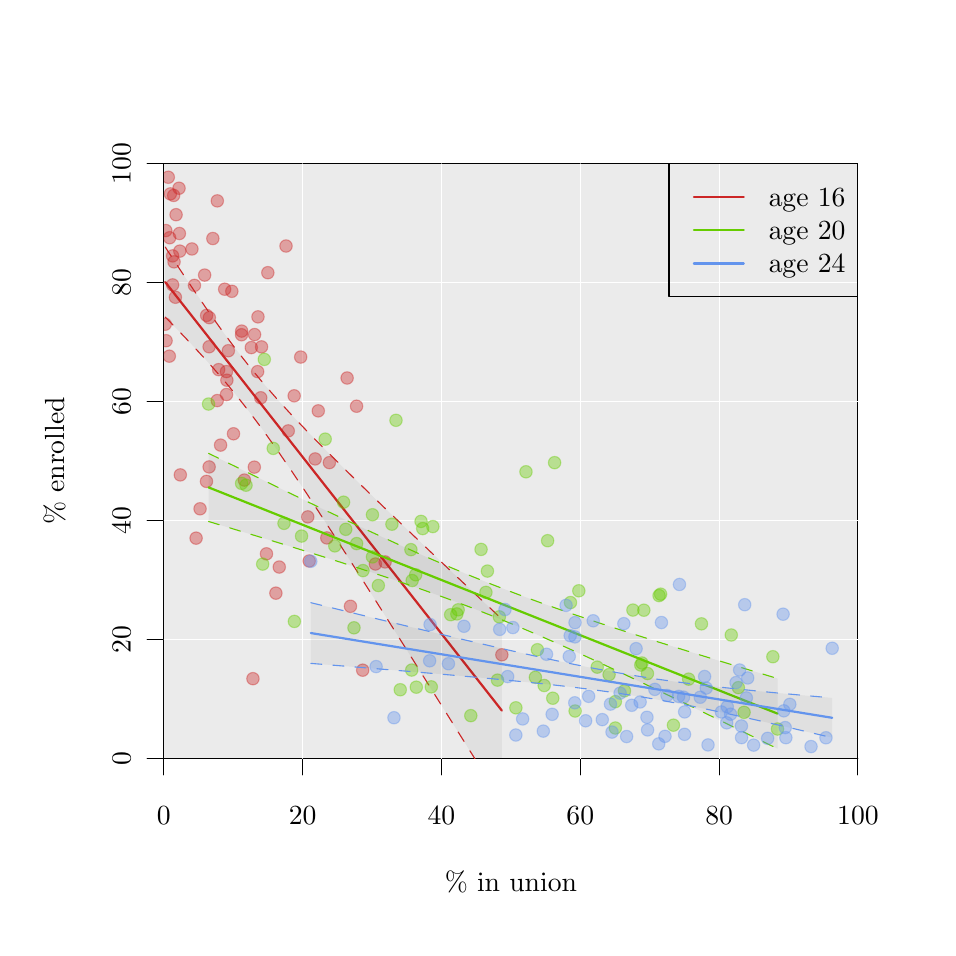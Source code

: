 % Created by tikzDevice version 0.6.1 on 2011-11-07 09:55:55
% !TEX encoding = UTF-8 Unicode
\begin{tikzpicture}[x=1pt,y=1pt]
\definecolor[named]{drawColor}{rgb}{0.00,0.00,0.00}
\definecolor[named]{fillColor}{rgb}{1.00,1.00,1.00}
\fill[color=fillColor,] (0,0) rectangle (325.21,325.21);
\begin{scope}
\path[clip] (  0.00,  0.00) rectangle (325.21,325.21);
\definecolor[named]{drawColor}{rgb}{0.06,0.00,0.33}
\definecolor[named]{drawColor}{rgb}{0.00,0.00,0.00}

\draw[color=drawColor,line cap=round,line join=round,fill opacity=0.00,] ( 49.20, 61.20) -- (300.01, 61.20);

\draw[color=drawColor,line cap=round,line join=round,fill opacity=0.00,] ( 49.20, 61.20) -- ( 49.20, 55.20);

\draw[color=drawColor,line cap=round,line join=round,fill opacity=0.00,] ( 99.36, 61.20) -- ( 99.36, 55.20);

\draw[color=drawColor,line cap=round,line join=round,fill opacity=0.00,] (149.53, 61.20) -- (149.53, 55.20);

\draw[color=drawColor,line cap=round,line join=round,fill opacity=0.00,] (199.69, 61.20) -- (199.69, 55.20);

\draw[color=drawColor,line cap=round,line join=round,fill opacity=0.00,] (249.85, 61.20) -- (249.85, 55.20);

\draw[color=drawColor,line cap=round,line join=round,fill opacity=0.00,] (300.01, 61.20) -- (300.01, 55.20);

\node[color=drawColor,anchor=base,inner sep=0pt, outer sep=0pt, scale=  1.00] at ( 49.20, 37.20) {0%
};

\node[color=drawColor,anchor=base,inner sep=0pt, outer sep=0pt, scale=  1.00] at ( 99.36, 37.20) {20%
};

\node[color=drawColor,anchor=base,inner sep=0pt, outer sep=0pt, scale=  1.00] at (149.53, 37.20) {40%
};

\node[color=drawColor,anchor=base,inner sep=0pt, outer sep=0pt, scale=  1.00] at (199.69, 37.20) {60%
};

\node[color=drawColor,anchor=base,inner sep=0pt, outer sep=0pt, scale=  1.00] at (249.85, 37.20) {80%
};

\node[color=drawColor,anchor=base,inner sep=0pt, outer sep=0pt, scale=  1.00] at (300.01, 37.20) {100%
};

\draw[color=drawColor,line cap=round,line join=round,fill opacity=0.00,] ( 49.20, 61.20) -- ( 49.20,276.01);

\draw[color=drawColor,line cap=round,line join=round,fill opacity=0.00,] ( 49.20, 61.20) -- ( 43.20, 61.20);

\draw[color=drawColor,line cap=round,line join=round,fill opacity=0.00,] ( 49.20,104.16) -- ( 43.20,104.16);

\draw[color=drawColor,line cap=round,line join=round,fill opacity=0.00,] ( 49.20,147.13) -- ( 43.20,147.13);

\draw[color=drawColor,line cap=round,line join=round,fill opacity=0.00,] ( 49.20,190.09) -- ( 43.20,190.09);

\draw[color=drawColor,line cap=round,line join=round,fill opacity=0.00,] ( 49.20,233.05) -- ( 43.20,233.05);

\draw[color=drawColor,line cap=round,line join=round,fill opacity=0.00,] ( 49.20,276.01) -- ( 43.20,276.01);

\node[rotate= 90.00,color=drawColor,anchor=base,inner sep=0pt, outer sep=0pt, scale=  1.00] at ( 37.20, 61.20) {0%
};

\node[rotate= 90.00,color=drawColor,anchor=base,inner sep=0pt, outer sep=0pt, scale=  1.00] at ( 37.20,104.16) {20%
};

\node[rotate= 90.00,color=drawColor,anchor=base,inner sep=0pt, outer sep=0pt, scale=  1.00] at ( 37.20,147.13) {40%
};

\node[rotate= 90.00,color=drawColor,anchor=base,inner sep=0pt, outer sep=0pt, scale=  1.00] at ( 37.20,190.09) {60%
};

\node[rotate= 90.00,color=drawColor,anchor=base,inner sep=0pt, outer sep=0pt, scale=  1.00] at ( 37.20,233.05) {80%
};

\node[rotate= 90.00,color=drawColor,anchor=base,inner sep=0pt, outer sep=0pt, scale=  1.00] at ( 37.20,276.01) {100%
};

\draw[color=drawColor,line cap=round,line join=round,fill opacity=0.00,] ( 49.20, 61.20) --
	(300.01, 61.20) --
	(300.01,276.01) --
	( 49.20,276.01) --
	( 49.20, 61.20);
\end{scope}
\begin{scope}
\path[clip] (  0.00,  0.00) rectangle (325.21,325.21);
\definecolor[named]{drawColor}{rgb}{0.06,0.00,0.33}
\definecolor[named]{drawColor}{rgb}{0.00,0.00,0.00}

\node[color=drawColor,anchor=base,inner sep=0pt, outer sep=0pt, scale=  1.00] at (174.61, 13.20) {\% in union%
};

\node[rotate= 90.00,color=drawColor,anchor=base,inner sep=0pt, outer sep=0pt, scale=  1.00] at ( 13.20,168.61) {\% enrolled%
};
\end{scope}
\begin{scope}
\path[clip] ( 49.20, 61.20) rectangle (300.01,276.01);
\definecolor[named]{drawColor}{rgb}{0.06,0.00,0.33}
\definecolor[named]{drawColor}{rgb}{0.00,0.00,0.00}
\definecolor[named]{fillColor}{rgb}{0.92,0.92,0.92}

\draw[color=drawColor,line cap=round,line join=round,fill=fillColor,] ( 49.20, 61.20) rectangle (300.01,276.01);
\definecolor[named]{drawColor}{rgb}{1.00,1.00,1.00}

\draw[color=drawColor,line cap=round,line join=round,fill opacity=0.00,] ( 99.36, 61.20) -- ( 99.36,276.01);

\draw[color=drawColor,line cap=round,line join=round,fill opacity=0.00,] (149.53, 61.20) -- (149.53,276.01);

\draw[color=drawColor,line cap=round,line join=round,fill opacity=0.00,] (199.69, 61.20) -- (199.69,276.01);

\draw[color=drawColor,line cap=round,line join=round,fill opacity=0.00,] (249.85, 61.20) -- (249.85,276.01);

\draw[color=drawColor,line cap=round,line join=round,fill opacity=0.00,] ( 49.20,104.16) -- (300.01,104.16);

\draw[color=drawColor,line cap=round,line join=round,fill opacity=0.00,] ( 49.20,147.13) -- (300.01,147.13);

\draw[color=drawColor,line cap=round,line join=round,fill opacity=0.00,] ( 49.20,190.09) -- (300.01,190.09);

\draw[color=drawColor,line cap=round,line join=round,fill opacity=0.00,] ( 49.20,233.05) -- (300.01,233.05);
\definecolor[named]{fillColor}{rgb}{0.19,0.19,0.19}

\draw[fill=fillColor,fill opacity=0.06,draw opacity=0.00,] ( 49.70,220.64) --
	( 54.77,215.46) --
	( 59.84,210.14) --
	( 64.90,204.63) --
	( 69.97,198.88) --
	( 75.04,192.81) --
	( 80.11,186.38) --
	( 85.18,179.59) --
	( 90.24,172.48) --
	( 95.31,165.11) --
	(100.38,157.55) --
	(105.45,149.84) --
	(110.52,142.03) --
	(115.59,134.14) --
	(120.65,126.20) --
	(125.72,118.21) --
	(130.79,110.19) --
	(135.86,102.14) --
	(140.93, 94.08) --
	(145.99, 85.99) --
	(151.06, 77.90) --
	(156.13, 69.79) --
	(161.20, 61.67) --
	(166.27, 53.55) --
	(171.34, 45.42) --
	(171.34,111.48) --
	(166.27,116.26) --
	(161.20,121.03) --
	(156.13,125.82) --
	(151.06,130.62) --
	(145.99,135.42) --
	(140.93,140.24) --
	(135.86,145.08) --
	(130.79,149.94) --
	(125.72,154.82) --
	(120.65,159.73) --
	(115.59,164.69) --
	(110.52,169.71) --
	(105.45,174.80) --
	(100.38,180.00) --
	( 95.31,185.33) --
	( 90.24,190.87) --
	( 85.18,196.66) --
	( 80.11,202.78) --
	( 75.04,209.26) --
	( 69.97,216.09) --
	( 64.90,223.24) --
	( 59.84,230.63) --
	( 54.77,238.22) --
	( 49.70,245.94) --
	cycle;
\definecolor[named]{drawColor}{rgb}{0.80,0.15,0.15}

\draw[color=drawColor,dash pattern=on 4pt off 4pt ,line cap=round,line join=round,fill opacity=0.00,] ( 49.70,220.64) --
	( 54.77,215.46) --
	( 59.84,210.14) --
	( 64.90,204.63) --
	( 69.97,198.88) --
	( 75.04,192.81) --
	( 80.11,186.38) --
	( 85.18,179.59) --
	( 90.24,172.48) --
	( 95.31,165.11) --
	(100.38,157.55) --
	(105.45,149.84) --
	(110.52,142.03) --
	(115.59,134.14) --
	(120.65,126.20) --
	(125.72,118.21) --
	(130.79,110.19) --
	(135.86,102.14) --
	(140.93, 94.08) --
	(145.99, 85.99) --
	(151.06, 77.90) --
	(156.13, 69.79) --
	(161.20, 61.67) --
	(166.27, 53.55) --
	(171.34, 45.42);

\draw[color=drawColor,dash pattern=on 4pt off 4pt ,line cap=round,line join=round,fill opacity=0.00,] ( 49.70,245.94) --
	( 54.77,238.22) --
	( 59.84,230.63) --
	( 64.90,223.24) --
	( 69.97,216.09) --
	( 75.04,209.26) --
	( 80.11,202.78) --
	( 85.18,196.66) --
	( 90.24,190.87) --
	( 95.31,185.33) --
	(100.38,180.00) --
	(105.45,174.80) --
	(110.52,169.71) --
	(115.59,164.69) --
	(120.65,159.73) --
	(125.72,154.82) --
	(130.79,149.94) --
	(135.86,145.08) --
	(140.93,140.24) --
	(145.99,135.42) --
	(151.06,130.62) --
	(156.13,125.82) --
	(161.20,121.03) --
	(166.27,116.26) --
	(171.34,111.48);

\draw[color=drawColor,line width= 0.8pt,line cap=round,line join=round,fill opacity=0.00,] ( 49.70,233.29) -- (171.34, 78.45);
\definecolor[named]{drawColor}{rgb}{0.80,0.15,0.15}
\definecolor[named]{fillColor}{rgb}{0.80,0.15,0.15}

\draw[color=drawColor,line cap=round,line join=round,fill=fillColor,fill opacity=0.38,draw opacity=0.38,] ( 63.94,235.81) circle (  2.25);

\draw[color=drawColor,line cap=round,line join=round,fill=fillColor,fill opacity=0.38,draw opacity=0.38,] ( 53.38,227.80) circle (  2.25);

\draw[color=drawColor,line cap=round,line join=round,fill=fillColor,fill opacity=0.38,draw opacity=0.38,] ( 50.01,212.09) circle (  2.25);

\draw[color=drawColor,line cap=round,line join=round,fill=fillColor,fill opacity=0.38,draw opacity=0.38,] ( 51.56,265.15) circle (  2.25);

\draw[color=drawColor,line cap=round,line join=round,fill=fillColor,fill opacity=0.38,draw opacity=0.38,] ( 68.49,190.46) circle (  2.25);

\draw[color=drawColor,line cap=round,line join=round,fill=fillColor,fill opacity=0.38,draw opacity=0.38,] ( 65.56,209.91) circle (  2.25);

\draw[color=drawColor,line cap=round,line join=round,fill=fillColor,fill opacity=0.38,draw opacity=0.38,] ( 73.77,229.95) circle (  2.25);

\draw[color=drawColor,line cap=round,line join=round,fill=fillColor,fill opacity=0.38,draw opacity=0.38,] ( 81.40, 89.97) circle (  2.25);

\draw[color=drawColor,line cap=round,line join=round,fill=fillColor,fill opacity=0.38,draw opacity=0.38,] ( 60.86,140.75) circle (  2.25);

\draw[color=drawColor,line cap=round,line join=round,fill=fillColor,fill opacity=0.38,draw opacity=0.38,] ( 98.65,206.19) circle (  2.25);

\draw[color=drawColor,line cap=round,line join=round,fill=fillColor,fill opacity=0.38,draw opacity=0.38,] (129.16,132.15) circle (  2.25);

\draw[color=drawColor,line cap=round,line join=round,fill=fillColor,fill opacity=0.38,draw opacity=0.38,] ( 77.32,215.57) circle (  2.25);

\draw[color=drawColor,line cap=round,line join=round,fill=fillColor,fill opacity=0.38,draw opacity=0.38,] ( 83.22,220.71) circle (  2.25);

\draw[color=drawColor,line cap=round,line join=round,fill=fillColor,fill opacity=0.38,draw opacity=0.38,] ( 71.83,200.94) circle (  2.25);

\draw[color=drawColor,line cap=round,line join=round,fill=fillColor,fill opacity=0.38,draw opacity=0.38,] ( 89.69,120.87) circle (  2.25);

\draw[color=drawColor,line cap=round,line join=round,fill=fillColor,fill opacity=0.38,draw opacity=0.38,] ( 93.35,246.31) circle (  2.25);

\draw[color=drawColor,line cap=round,line join=round,fill=fillColor,fill opacity=0.38,draw opacity=0.38,] ( 84.22,191.47) circle (  2.25);

\draw[color=drawColor,line cap=round,line join=round,fill=fillColor,fill opacity=0.38,draw opacity=0.38,] (108.09,140.83) circle (  2.25);

\draw[color=drawColor,line cap=round,line join=round,fill=fillColor,fill opacity=0.38,draw opacity=0.38,] ( 50.81,271.16) circle (  2.25);

\draw[color=drawColor,line cap=round,line join=round,fill=fillColor,fill opacity=0.38,draw opacity=0.38,] ( 86.78,236.67) circle (  2.25);

\draw[color=drawColor,line cap=round,line join=round,fill=fillColor,fill opacity=0.38,draw opacity=0.38,] ( 81.90,166.41) circle (  2.25);

\draw[color=drawColor,line cap=round,line join=round,fill=fillColor,fill opacity=0.38,draw opacity=0.38,] (101.21,148.43) circle (  2.25);

\draw[color=drawColor,line cap=round,line join=round,fill=fillColor,fill opacity=0.38,draw opacity=0.38,] (125.66,131.40) circle (  2.25);

\draw[color=drawColor,line cap=round,line join=round,fill=fillColor,fill opacity=0.38,draw opacity=0.38,] ( 49.70,218.05) circle (  2.25);

\draw[color=drawColor,line cap=round,line join=round,fill=fillColor,fill opacity=0.38,draw opacity=0.38,] ( 69.70,174.37) circle (  2.25);

\draw[color=drawColor,line cap=round,line join=round,fill=fillColor,fill opacity=0.38,draw opacity=0.38,] ( 90.91,130.31) circle (  2.25);

\draw[color=drawColor,line cap=round,line join=round,fill=fillColor,fill opacity=0.38,draw opacity=0.38,] ( 53.63,257.63) circle (  2.25);

\draw[color=drawColor,line cap=round,line join=round,fill=fillColor,fill opacity=0.38,draw opacity=0.38,] ( 65.57,166.48) circle (  2.25);

\draw[color=drawColor,line cap=round,line join=round,fill=fillColor,fill opacity=0.38,draw opacity=0.38,] ( 80.80,209.61) circle (  2.25);

\draw[color=drawColor,line cap=round,line join=round,fill=fillColor,fill opacity=0.38,draw opacity=0.38,] ( 66.91,249.02) circle (  2.25);

\draw[color=drawColor,line cap=round,line join=round,fill=fillColor,fill opacity=0.38,draw opacity=0.38,] ( 59.35,245.24) circle (  2.25);

\draw[color=drawColor,line cap=round,line join=round,fill=fillColor,fill opacity=0.38,draw opacity=0.38,] ( 52.75,264.59) circle (  2.25);

\draw[color=drawColor,line cap=round,line join=round,fill=fillColor,fill opacity=0.38,draw opacity=0.38,] ( 71.98,197.82) circle (  2.25);

\draw[color=drawColor,line cap=round,line join=round,fill=fillColor,fill opacity=0.38,draw opacity=0.38,] ( 52.37,242.74) circle (  2.25);

\draw[color=drawColor,line cap=round,line join=round,fill=fillColor,fill opacity=0.38,draw opacity=0.38,] ( 69.02,201.64) circle (  2.25);

\draw[color=drawColor,line cap=round,line join=round,fill=fillColor,fill opacity=0.38,draw opacity=0.38,] (101.72,132.50) circle (  2.25);

\draw[color=drawColor,line cap=round,line join=round,fill=fillColor,fill opacity=0.38,draw opacity=0.38,] ( 96.30,192.18) circle (  2.25);

\draw[color=drawColor,line cap=round,line join=round,fill=fillColor,fill opacity=0.38,draw opacity=0.38,] ( 54.98,244.47) circle (  2.25);

\draw[color=drawColor,line cap=round,line join=round,fill=fillColor,fill opacity=0.38,draw opacity=0.38,] (121.06, 93.04) circle (  2.25);

\draw[color=drawColor,line cap=round,line join=round,fill=fillColor,fill opacity=0.38,draw opacity=0.38,] ( 74.37,178.46) circle (  2.25);

\draw[color=drawColor,line cap=round,line join=round,fill=fillColor,fill opacity=0.38,draw opacity=0.38,] ( 51.18,206.51) circle (  2.25);

\draw[color=drawColor,line cap=round,line join=round,fill=fillColor,fill opacity=0.38,draw opacity=0.38,] ( 64.61,161.26) circle (  2.25);

\draw[color=drawColor,line cap=round,line join=round,fill=fillColor,fill opacity=0.38,draw opacity=0.38,] (118.84,188.42) circle (  2.25);

\draw[color=drawColor,line cap=round,line join=round,fill=fillColor,fill opacity=0.38,draw opacity=0.38,] ( 52.38,232.26) circle (  2.25);

\draw[color=drawColor,line cap=round,line join=round,fill=fillColor,fill opacity=0.38,draw opacity=0.38,] (105.01,186.74) circle (  2.25);

\draw[color=drawColor,line cap=round,line join=round,fill=fillColor,fill opacity=0.38,draw opacity=0.38,] ( 94.16,179.50) circle (  2.25);

\draw[color=drawColor,line cap=round,line join=round,fill=fillColor,fill opacity=0.38,draw opacity=0.38,] (171.34, 98.60) circle (  2.25);

\draw[color=drawColor,line cap=round,line join=round,fill=fillColor,fill opacity=0.38,draw opacity=0.38,] (115.43,198.62) circle (  2.25);

\draw[color=drawColor,line cap=round,line join=round,fill=fillColor,fill opacity=0.38,draw opacity=0.38,] ( 81.99,214.31) circle (  2.25);

\draw[color=drawColor,line cap=round,line join=round,fill=fillColor,fill opacity=0.38,draw opacity=0.38,] ( 71.18,230.71) circle (  2.25);

\draw[color=drawColor,line cap=round,line join=round,fill=fillColor,fill opacity=0.38,draw opacity=0.38,] ( 65.64,220.42) circle (  2.25);

\draw[color=drawColor,line cap=round,line join=round,fill=fillColor,fill opacity=0.38,draw opacity=0.38,] ( 52.89,240.58) circle (  2.25);

\draw[color=drawColor,line cap=round,line join=round,fill=fillColor,fill opacity=0.38,draw opacity=0.38,] ( 68.53,262.62) circle (  2.25);

\draw[color=drawColor,line cap=round,line join=round,fill=fillColor,fill opacity=0.38,draw opacity=0.38,] ( 60.26,232.09) circle (  2.25);

\draw[color=drawColor,line cap=round,line join=round,fill=fillColor,fill opacity=0.38,draw opacity=0.38,] ( 86.29,135.08) circle (  2.25);

\draw[color=drawColor,line cap=round,line join=round,fill=fillColor,fill opacity=0.38,draw opacity=0.38,] (116.64,116.13) circle (  2.25);

\draw[color=drawColor,line cap=round,line join=round,fill=fillColor,fill opacity=0.38,draw opacity=0.38,] (109.02,168.04) circle (  2.25);

\draw[color=drawColor,line cap=round,line join=round,fill=fillColor,fill opacity=0.38,draw opacity=0.38,] ( 54.82,250.83) circle (  2.25);

\draw[color=drawColor,line cap=round,line join=round,fill=fillColor,fill opacity=0.38,draw opacity=0.38,] ( 51.30,249.30) circle (  2.25);

\draw[color=drawColor,line cap=round,line join=round,fill=fillColor,fill opacity=0.38,draw opacity=0.38,] (103.88,169.37) circle (  2.25);

\draw[color=drawColor,line cap=round,line join=round,fill=fillColor,fill opacity=0.38,draw opacity=0.38,] ( 49.93,251.89) circle (  2.25);

\draw[color=drawColor,line cap=round,line join=round,fill=fillColor,fill opacity=0.38,draw opacity=0.38,] ( 78.31,161.73) circle (  2.25);

\draw[color=drawColor,line cap=round,line join=round,fill=fillColor,fill opacity=0.38,draw opacity=0.38,] ( 64.66,221.24) circle (  2.25);

\draw[color=drawColor,line cap=round,line join=round,fill=fillColor,fill opacity=0.38,draw opacity=0.38,] ( 71.84,192.65) circle (  2.25);

\draw[color=drawColor,line cap=round,line join=round,fill=fillColor,fill opacity=0.38,draw opacity=0.38,] ( 62.29,151.36) circle (  2.25);

\draw[color=drawColor,line cap=round,line join=round,fill=fillColor,fill opacity=0.38,draw opacity=0.38,] ( 84.50,209.86) circle (  2.25);

\draw[color=drawColor,line cap=round,line join=round,fill=fillColor,fill opacity=0.38,draw opacity=0.38,] ( 83.10,200.92) circle (  2.25);

\draw[color=drawColor,line cap=round,line join=round,fill=fillColor,fill opacity=0.38,draw opacity=0.38,] ( 54.69,267.19) circle (  2.25);

\draw[color=drawColor,line cap=round,line join=round,fill=fillColor,fill opacity=0.38,draw opacity=0.38,] ( 77.28,214.24) circle (  2.25);

\draw[color=drawColor,line cap=round,line join=round,fill=fillColor,fill opacity=0.38,draw opacity=0.38,] ( 55.16,163.61) circle (  2.25);

\draw[color=drawColor,line cap=round,line join=round,fill=fillColor,fill opacity=0.38,draw opacity=0.38,] ( 72.51,208.47) circle (  2.25);
\definecolor[named]{fillColor}{rgb}{0.19,0.19,0.19}

\draw[fill=fillColor,fill opacity=0.06,draw opacity=0.00,] ( 65.36,146.77) --
	( 73.92,144.19) --
	( 82.49,141.58) --
	( 91.06,138.95) --
	( 99.62,136.29) --
	(108.19,133.60) --
	(116.75,130.85) --
	(125.32,128.06) --
	(133.89,125.18) --
	(142.45,122.22) --
	(151.02,119.13) --
	(159.59,115.92) --
	(168.15,112.55) --
	(176.72,109.04) --
	(185.28,105.38) --
	(193.85,101.60) --
	(202.42, 97.71) --
	(210.98, 93.73) --
	(219.55, 89.69) --
	(228.12, 85.60) --
	(236.68, 81.46) --
	(245.25, 77.30) --
	(253.82, 73.10) --
	(262.38, 68.89) --
	(270.95, 64.66) --
	(270.95, 90.03) --
	(262.38, 92.62) --
	(253.82, 95.21) --
	(245.25, 97.83) --
	(236.68,100.48) --
	(228.12,103.16) --
	(219.55,105.87) --
	(210.98,108.64) --
	(202.42,111.48) --
	(193.85,114.40) --
	(185.28,117.43) --
	(176.72,120.59) --
	(168.15,123.88) --
	(159.59,127.33) --
	(151.02,130.93) --
	(142.45,134.66) --
	(133.89,138.50) --
	(125.32,142.44) --
	(116.75,146.45) --
	(108.19,150.52) --
	( 99.62,154.64) --
	( 91.06,158.80) --
	( 82.49,162.98) --
	( 73.92,167.18) --
	( 65.36,171.40) --
	cycle;
\definecolor[named]{drawColor}{rgb}{0.40,0.80,0.00}

\draw[color=drawColor,dash pattern=on 4pt off 4pt ,line cap=round,line join=round,fill opacity=0.00,] ( 65.36,146.77) --
	( 73.92,144.19) --
	( 82.49,141.58) --
	( 91.06,138.95) --
	( 99.62,136.29) --
	(108.19,133.60) --
	(116.75,130.85) --
	(125.32,128.06) --
	(133.89,125.18) --
	(142.45,122.22) --
	(151.02,119.13) --
	(159.59,115.92) --
	(168.15,112.55) --
	(176.72,109.04) --
	(185.28,105.38) --
	(193.85,101.60) --
	(202.42, 97.71) --
	(210.98, 93.73) --
	(219.55, 89.69) --
	(228.12, 85.60) --
	(236.68, 81.46) --
	(245.25, 77.30) --
	(253.82, 73.10) --
	(262.38, 68.89) --
	(270.95, 64.66);

\draw[color=drawColor,dash pattern=on 4pt off 4pt ,line cap=round,line join=round,fill opacity=0.00,] ( 65.36,171.40) --
	( 73.92,167.18) --
	( 82.49,162.98) --
	( 91.06,158.80) --
	( 99.62,154.64) --
	(108.19,150.52) --
	(116.75,146.45) --
	(125.32,142.44) --
	(133.89,138.50) --
	(142.45,134.66) --
	(151.02,130.93) --
	(159.59,127.33) --
	(168.15,123.88) --
	(176.72,120.59) --
	(185.28,117.43) --
	(193.85,114.40) --
	(202.42,111.48) --
	(210.98,108.64) --
	(219.55,105.87) --
	(228.12,103.16) --
	(236.68,100.48) --
	(245.25, 97.83) --
	(253.82, 95.21) --
	(262.38, 92.62) --
	(270.95, 90.03);

\draw[color=drawColor,line width= 0.8pt,line cap=round,line join=round,fill opacity=0.00,] ( 65.36,159.09) -- (270.95, 77.35);
\definecolor[named]{drawColor}{rgb}{0.40,0.80,0.00}
\definecolor[named]{fillColor}{rgb}{0.40,0.80,0.00}

\draw[color=drawColor,line cap=round,line join=round,fill=fillColor,fill opacity=0.38,draw opacity=0.38,] (114.15,153.75) circle (  2.25);

\draw[color=drawColor,line cap=round,line join=round,fill=fillColor,fill opacity=0.38,draw opacity=0.38,] (126.71,123.63) circle (  2.25);

\draw[color=drawColor,line cap=round,line join=round,fill=fillColor,fill opacity=0.38,draw opacity=0.38,] ( 84.92,131.37) circle (  2.25);

\draw[color=drawColor,line cap=round,line join=round,fill=fillColor,fill opacity=0.38,draw opacity=0.38,] (131.62,145.79) circle (  2.25);

\draw[color=drawColor,line cap=round,line join=round,fill=fillColor,fill opacity=0.38,draw opacity=0.38,] (222.65,114.71) circle (  2.25);

\draw[color=drawColor,line cap=round,line join=round,fill=fillColor,fill opacity=0.38,draw opacity=0.38,] (140.43, 86.90) circle (  2.25);

\draw[color=drawColor,line cap=round,line join=round,fill=fillColor,fill opacity=0.38,draw opacity=0.38,] (138.48,136.59) circle (  2.25);

\draw[color=drawColor,line cap=round,line join=round,fill=fillColor,fill opacity=0.38,draw opacity=0.38,] (258.87, 77.81) circle (  2.25);

\draw[color=drawColor,line cap=round,line join=round,fill=fillColor,fill opacity=0.38,draw opacity=0.38,] (160.12, 76.61) circle (  2.25);

\draw[color=drawColor,line cap=round,line join=round,fill=fillColor,fill opacity=0.38,draw opacity=0.38,] (228.71,120.51) circle (  2.25);

\draw[color=drawColor,line cap=round,line join=round,fill=fillColor,fill opacity=0.38,draw opacity=0.38,] (269.27, 97.90) circle (  2.25);

\draw[color=drawColor,line cap=round,line join=round,fill=fillColor,fill opacity=0.38,draw opacity=0.38,] (140.21,127.51) circle (  2.25);

\draw[color=drawColor,line cap=round,line join=round,fill=fillColor,fill opacity=0.38,draw opacity=0.38,] (187.88,139.83) circle (  2.25);

\draw[color=drawColor,line cap=round,line join=round,fill=fillColor,fill opacity=0.38,draw opacity=0.38,] (142.14,146.80) circle (  2.25);

\draw[color=drawColor,line cap=round,line join=round,fill=fillColor,fill opacity=0.38,draw opacity=0.38,] (186.64, 87.50) circle (  2.25);

\draw[color=drawColor,line cap=round,line join=round,fill=fillColor,fill opacity=0.38,draw opacity=0.38,] (190.40,168.03) circle (  2.25);

\draw[color=drawColor,line cap=round,line join=round,fill=fillColor,fill opacity=0.38,draw opacity=0.38,] (166.13,128.85) circle (  2.25);

\draw[color=drawColor,line cap=round,line join=round,fill=fillColor,fill opacity=0.38,draw opacity=0.38,] (221.53, 94.90) circle (  2.25);

\draw[color=drawColor,line cap=round,line join=round,fill=fillColor,fill opacity=0.38,draw opacity=0.38,] ( 85.50,205.34) circle (  2.25);

\draw[color=drawColor,line cap=round,line join=round,fill=fillColor,fill opacity=0.38,draw opacity=0.38,] (180.06,164.73) circle (  2.25);

\draw[color=drawColor,line cap=round,line join=round,fill=fillColor,fill opacity=0.38,draw opacity=0.38,] (176.41, 79.44) circle (  2.25);

\draw[color=drawColor,line cap=round,line join=round,fill=fillColor,fill opacity=0.38,draw opacity=0.38,] (205.81, 94.14) circle (  2.25);

\draw[color=drawColor,line cap=round,line join=round,fill=fillColor,fill opacity=0.38,draw opacity=0.38,] (256.81, 86.73) circle (  2.25);

\draw[color=drawColor,line cap=round,line join=round,fill=fillColor,fill opacity=0.38,draw opacity=0.38,] (134.63, 85.97) circle (  2.25);

\draw[color=drawColor,line cap=round,line join=round,fill=fillColor,fill opacity=0.38,draw opacity=0.38,] (155.56,114.85) circle (  2.25);

\draw[color=drawColor,line cap=round,line join=round,fill=fillColor,fill opacity=0.38,draw opacity=0.38,] (184.19,100.42) circle (  2.25);

\draw[color=drawColor,line cap=round,line join=round,fill=fillColor,fill opacity=0.38,draw opacity=0.38,] ( 98.96,141.50) circle (  2.25);

\draw[color=drawColor,line cap=round,line join=round,fill=fillColor,fill opacity=0.38,draw opacity=0.38,] (215.65, 85.58) circle (  2.25);

\draw[color=drawColor,line cap=round,line join=round,fill=fillColor,fill opacity=0.38,draw opacity=0.38,] (155.08,113.36) circle (  2.25);

\draw[color=drawColor,line cap=round,line join=round,fill=fillColor,fill opacity=0.38,draw opacity=0.38,] ( 92.62,146.10) circle (  2.25);

\draw[color=drawColor,line cap=round,line join=round,fill=fillColor,fill opacity=0.38,draw opacity=0.38,] (114.94,143.94) circle (  2.25);

\draw[color=drawColor,line cap=round,line join=round,fill=fillColor,fill opacity=0.38,draw opacity=0.38,] (138.93,125.43) circle (  2.25);

\draw[color=drawColor,line cap=round,line join=round,fill=fillColor,fill opacity=0.38,draw opacity=0.38,] (183.46, 90.47) circle (  2.25);

\draw[color=drawColor,line cap=round,line join=round,fill=fillColor,fill opacity=0.38,draw opacity=0.38,] (165.59,121.16) circle (  2.25);

\draw[color=drawColor,line cap=round,line join=round,fill=fillColor,fill opacity=0.38,draw opacity=0.38,] (170.44,112.31) circle (  2.25);

\draw[color=drawColor,line cap=round,line join=round,fill=fillColor,fill opacity=0.38,draw opacity=0.38,] (212.36, 81.67) circle (  2.25);

\draw[color=drawColor,line cap=round,line join=round,fill=fillColor,fill opacity=0.38,draw opacity=0.38,] (238.83, 89.81) circle (  2.25);

\draw[color=drawColor,line cap=round,line join=round,fill=fillColor,fill opacity=0.38,draw opacity=0.38,] ( 96.37,110.66) circle (  2.25);

\draw[color=drawColor,line cap=round,line join=round,fill=fillColor,fill opacity=0.38,draw opacity=0.38,] (233.34, 73.17) circle (  2.25);

\draw[color=drawColor,line cap=round,line join=round,fill=fillColor,fill opacity=0.38,draw opacity=0.38,] (152.84,113.09) circle (  2.25);

\draw[color=drawColor,line cap=round,line join=round,fill=fillColor,fill opacity=0.38,draw opacity=0.38,] (121.17,129.03) circle (  2.25);

\draw[color=drawColor,line cap=round,line join=round,fill=fillColor,fill opacity=0.38,draw opacity=0.38,] (117.91,108.35) circle (  2.25);

\draw[color=drawColor,line cap=round,line join=round,fill=fillColor,fill opacity=0.38,draw opacity=0.38,] (243.47,109.78) circle (  2.25);

\draw[color=drawColor,line cap=round,line join=round,fill=fillColor,fill opacity=0.38,draw opacity=0.38,] (110.97,137.95) circle (  2.25);

\draw[color=drawColor,line cap=round,line join=round,fill=fillColor,fill opacity=0.38,draw opacity=0.38,] (228.15,119.99) circle (  2.25);

\draw[color=drawColor,line cap=round,line join=round,fill=fillColor,fill opacity=0.38,draw opacity=0.38,] (199.15,121.73) circle (  2.25);

\draw[color=drawColor,line cap=round,line join=round,fill=fillColor,fill opacity=0.38,draw opacity=0.38,] (270.95, 71.78) circle (  2.25);

\draw[color=drawColor,line cap=round,line join=round,fill=fillColor,fill opacity=0.38,draw opacity=0.38,] (218.71,114.76) circle (  2.25);

\draw[color=drawColor,line cap=round,line join=round,fill=fillColor,fill opacity=0.38,draw opacity=0.38,] (163.83,136.68) circle (  2.25);

\draw[color=drawColor,line cap=round,line join=round,fill=fillColor,fill opacity=0.38,draw opacity=0.38,] (142.75,144.21) circle (  2.25);

\draw[color=drawColor,line cap=round,line join=round,fill=fillColor,fill opacity=0.38,draw opacity=0.38,] (124.58,149.20) circle (  2.25);

\draw[color=drawColor,line cap=round,line join=round,fill=fillColor,fill opacity=0.38,draw opacity=0.38,] ( 88.74,173.19) circle (  2.25);

\draw[color=drawColor,line cap=round,line join=round,fill=fillColor,fill opacity=0.38,draw opacity=0.38,] (133.09,183.33) circle (  2.25);

\draw[color=drawColor,line cap=round,line join=round,fill=fillColor,fill opacity=0.38,draw opacity=0.38,] (118.87,138.78) circle (  2.25);

\draw[color=drawColor,line cap=round,line join=round,fill=fillColor,fill opacity=0.38,draw opacity=0.38,] (145.85, 87.01) circle (  2.25);

\draw[color=drawColor,line cap=round,line join=round,fill=fillColor,fill opacity=0.38,draw opacity=0.38,] (197.81, 78.29) circle (  2.25);

\draw[color=drawColor,line cap=round,line join=round,fill=fillColor,fill opacity=0.38,draw opacity=0.38,] (223.95, 91.83) circle (  2.25);

\draw[color=drawColor,line cap=round,line join=round,fill=fillColor,fill opacity=0.38,draw opacity=0.38,] ( 78.90,159.88) circle (  2.25);

\draw[color=drawColor,line cap=round,line join=round,fill=fillColor,fill opacity=0.38,draw opacity=0.38,] ( 65.36,189.21) circle (  2.25);

\draw[color=drawColor,line cap=round,line join=round,fill=fillColor,fill opacity=0.38,draw opacity=0.38,] (210.09, 91.45) circle (  2.25);

\draw[color=drawColor,line cap=round,line join=round,fill=fillColor,fill opacity=0.38,draw opacity=0.38,] ( 77.29,160.54) circle (  2.25);

\draw[color=drawColor,line cap=round,line join=round,fill=fillColor,fill opacity=0.38,draw opacity=0.38,] (212.36, 72.14) circle (  2.25);

\draw[color=drawColor,line cap=round,line join=round,fill=fillColor,fill opacity=0.38,draw opacity=0.38,] (124.59,133.96) circle (  2.25);

\draw[color=drawColor,line cap=round,line join=round,fill=fillColor,fill opacity=0.38,draw opacity=0.38,] (196.14,117.48) circle (  2.25);

\draw[color=drawColor,line cap=round,line join=round,fill=fillColor,fill opacity=0.38,draw opacity=0.38,] (169.77, 89.45) circle (  2.25);

\draw[color=drawColor,line cap=round,line join=round,fill=fillColor,fill opacity=0.38,draw opacity=0.38,] (254.24,105.75) circle (  2.25);

\draw[color=drawColor,line cap=round,line join=round,fill=fillColor,fill opacity=0.38,draw opacity=0.38,] (221.97, 95.63) circle (  2.25);

\draw[color=drawColor,line cap=round,line join=round,fill=fillColor,fill opacity=0.38,draw opacity=0.38,] (107.51,176.53) circle (  2.25);

\draw[color=drawColor,line cap=round,line join=round,fill=fillColor,fill opacity=0.38,draw opacity=0.38,] (146.41,144.94) circle (  2.25);

\draw[color=drawColor,line cap=round,line join=round,fill=fillColor,fill opacity=0.38,draw opacity=0.38,] (138.77, 93.08) circle (  2.25);

\draw[color=drawColor,line cap=round,line join=round,fill=fillColor,fill opacity=0.38,draw opacity=0.38,] (189.74, 82.91) circle (  2.25);
\definecolor[named]{fillColor}{rgb}{0.19,0.19,0.19}

\draw[fill=fillColor,fill opacity=0.06,draw opacity=0.00,] (102.31, 95.49) --
	(110.16, 94.86) --
	(118.01, 94.22) --
	(125.86, 93.58) --
	(133.71, 92.94) --
	(141.56, 92.28) --
	(149.41, 91.60) --
	(157.26, 90.91) --
	(165.11, 90.20) --
	(172.96, 89.46) --
	(180.81, 88.68) --
	(188.66, 87.86) --
	(196.51, 86.96) --
	(204.36, 85.98) --
	(212.21, 84.89) --
	(220.06, 83.68) --
	(227.91, 82.34) --
	(235.76, 80.88) --
	(243.61, 79.31) --
	(251.46, 77.65) --
	(259.31, 75.93) --
	(267.16, 74.15) --
	(275.01, 72.34) --
	(282.86, 70.50) --
	(290.71, 68.64) --
	(290.71, 83.02) --
	(282.86, 83.71) --
	(275.01, 84.42) --
	(267.16, 85.16) --
	(259.31, 85.94) --
	(251.46, 86.77) --
	(243.61, 87.66) --
	(235.76, 88.65) --
	(227.91, 89.73) --
	(220.06, 90.95) --
	(212.21, 92.29) --
	(204.36, 93.75) --
	(196.51, 95.33) --
	(188.66, 96.98) --
	(180.81, 98.71) --
	(172.96,100.48) --
	(165.11,102.30) --
	(157.26,104.14) --
	(149.41,106.00) --
	(141.56,107.88) --
	(133.71,109.77) --
	(125.86,111.68) --
	(118.01,113.59) --
	(110.16,115.51) --
	(102.31,117.43) --
	cycle;
\definecolor[named]{drawColor}{rgb}{0.39,0.58,0.93}

\draw[color=drawColor,dash pattern=on 4pt off 4pt ,line cap=round,line join=round,fill opacity=0.00,] (102.31, 95.49) --
	(110.16, 94.86) --
	(118.01, 94.22) --
	(125.86, 93.58) --
	(133.71, 92.94) --
	(141.56, 92.28) --
	(149.41, 91.60) --
	(157.26, 90.91) --
	(165.11, 90.20) --
	(172.96, 89.46) --
	(180.81, 88.68) --
	(188.66, 87.86) --
	(196.51, 86.96) --
	(204.36, 85.98) --
	(212.21, 84.89) --
	(220.06, 83.68) --
	(227.91, 82.34) --
	(235.76, 80.88) --
	(243.61, 79.31) --
	(251.46, 77.65) --
	(259.31, 75.93) --
	(267.16, 74.15) --
	(275.01, 72.34) --
	(282.86, 70.50) --
	(290.71, 68.64);

\draw[color=drawColor,dash pattern=on 4pt off 4pt ,line cap=round,line join=round,fill opacity=0.00,] (102.31,117.43) --
	(110.16,115.51) --
	(118.01,113.59) --
	(125.86,111.68) --
	(133.71,109.77) --
	(141.56,107.88) --
	(149.41,106.00) --
	(157.26,104.14) --
	(165.11,102.30) --
	(172.96,100.48) --
	(180.81, 98.71) --
	(188.66, 96.98) --
	(196.51, 95.33) --
	(204.36, 93.75) --
	(212.21, 92.29) --
	(220.06, 90.95) --
	(227.91, 89.73) --
	(235.76, 88.65) --
	(243.61, 87.66) --
	(251.46, 86.77) --
	(259.31, 85.94) --
	(267.16, 85.16) --
	(275.01, 84.42) --
	(282.86, 83.71) --
	(290.71, 83.02);

\draw[color=drawColor,line width= 0.8pt,line cap=round,line join=round,fill opacity=0.00,] (102.31,106.46) -- (290.71, 75.83);
\definecolor[named]{drawColor}{rgb}{0.39,0.58,0.93}
\definecolor[named]{fillColor}{rgb}{0.39,0.58,0.93}

\draw[color=drawColor,line cap=round,line join=round,fill=fillColor,fill opacity=0.38,draw opacity=0.38,] (172.48,114.96) circle (  2.25);

\draw[color=drawColor,line cap=round,line join=round,fill=fillColor,fill opacity=0.38,draw opacity=0.38,] (211.15, 70.67) circle (  2.25);

\draw[color=drawColor,line cap=round,line join=round,fill=fillColor,fill opacity=0.38,draw opacity=0.38,] (152.04, 95.37) circle (  2.25);

\draw[color=drawColor,line cap=round,line join=round,fill=fillColor,fill opacity=0.38,draw opacity=0.38,] (235.23, 83.58) circle (  2.25);

\draw[color=drawColor,line cap=round,line join=round,fill=fillColor,fill opacity=0.38,draw opacity=0.38,] (257.26, 93.10) circle (  2.25);

\draw[color=drawColor,line cap=round,line join=round,fill=fillColor,fill opacity=0.38,draw opacity=0.38,] (201.62, 74.75) circle (  2.25);

\draw[color=drawColor,line cap=round,line join=round,fill=fillColor,fill opacity=0.38,draw opacity=0.38,] (195.70, 97.99) circle (  2.25);

\draw[color=drawColor,line cap=round,line join=round,fill=fillColor,fill opacity=0.38,draw opacity=0.38,] (288.46, 68.62) circle (  2.25);

\draw[color=drawColor,line cap=round,line join=round,fill=fillColor,fill opacity=0.38,draw opacity=0.38,] (237.35, 69.86) circle (  2.25);

\draw[color=drawColor,line cap=round,line join=round,fill=fillColor,fill opacity=0.38,draw opacity=0.38,] (260.18, 90.23) circle (  2.25);

\draw[color=drawColor,line cap=round,line join=round,fill=fillColor,fill opacity=0.38,draw opacity=0.38,] (290.71,100.96) circle (  2.25);

\draw[color=drawColor,line cap=round,line join=round,fill=fillColor,fill opacity=0.38,draw opacity=0.38,] (187.48, 98.79) circle (  2.25);

\draw[color=drawColor,line cap=round,line join=round,fill=fillColor,fill opacity=0.38,draw opacity=0.38,] (244.61, 90.75) circle (  2.25);

\draw[color=drawColor,line cap=round,line join=round,fill=fillColor,fill opacity=0.38,draw opacity=0.38,] (204.35,110.89) circle (  2.25);

\draw[color=drawColor,line cap=round,line join=round,fill=fillColor,fill opacity=0.38,draw opacity=0.38,] (223.78, 76.02) circle (  2.25);

\draw[color=drawColor,line cap=round,line join=round,fill=fillColor,fill opacity=0.38,draw opacity=0.38,] (259.10,116.70) circle (  2.25);

\draw[color=drawColor,line cap=round,line join=round,fill=fillColor,fill opacity=0.38,draw opacity=0.38,] (219.85,100.82) circle (  2.25);

\draw[color=drawColor,line cap=round,line join=round,fill=fillColor,fill opacity=0.38,draw opacity=0.38,] (253.99, 77.14) circle (  2.25);

\draw[color=drawColor,line cap=round,line join=round,fill=fillColor,fill opacity=0.38,draw opacity=0.38,] (170.56,107.79) circle (  2.25);

\draw[color=drawColor,line cap=round,line join=round,fill=fillColor,fill opacity=0.38,draw opacity=0.38,] (235.52,124.01) circle (  2.25);

\draw[color=drawColor,line cap=round,line join=round,fill=fillColor,fill opacity=0.38,draw opacity=0.38,] (216.43, 69.06) circle (  2.25);

\draw[color=drawColor,line cap=round,line join=round,fill=fillColor,fill opacity=0.38,draw opacity=0.38,] (245.20, 86.58) circle (  2.25);

\draw[color=drawColor,line cap=round,line join=round,fill=fillColor,fill opacity=0.38,draw opacity=0.38,] (273.73, 72.30) circle (  2.25);

\draw[color=drawColor,line cap=round,line join=round,fill=fillColor,fill opacity=0.38,draw opacity=0.38,] (197.69, 81.25) circle (  2.25);

\draw[color=drawColor,line cap=round,line join=round,fill=fillColor,fill opacity=0.38,draw opacity=0.38,] (236.99, 83.30) circle (  2.25);

\draw[color=drawColor,line cap=round,line join=round,fill=fillColor,fill opacity=0.38,draw opacity=0.38,] (243.03, 83.26) circle (  2.25);

\draw[color=drawColor,line cap=round,line join=round,fill=fillColor,fill opacity=0.38,draw opacity=0.38,] (178.86, 75.42) circle (  2.25);

\draw[color=drawColor,line cap=round,line join=round,fill=fillColor,fill opacity=0.38,draw opacity=0.38,] (267.38, 68.41) circle (  2.25);

\draw[color=drawColor,line cap=round,line join=round,fill=fillColor,fill opacity=0.38,draw opacity=0.38,] (214.07, 84.74) circle (  2.25);

\draw[color=drawColor,line cap=round,line join=round,fill=fillColor,fill opacity=0.38,draw opacity=0.38,] (145.25, 96.42) circle (  2.25);

\draw[color=drawColor,line cap=round,line join=round,fill=fillColor,fill opacity=0.38,draw opacity=0.38,] (186.32, 71.02) circle (  2.25);

\draw[color=drawColor,line cap=round,line join=round,fill=fillColor,fill opacity=0.38,draw opacity=0.38,] (252.80, 79.83) circle (  2.25);

\draw[color=drawColor,line cap=round,line join=round,fill=fillColor,fill opacity=0.38,draw opacity=0.38,] (230.30, 69.14) circle (  2.25);

\draw[color=drawColor,line cap=round,line join=round,fill=fillColor,fill opacity=0.38,draw opacity=0.38,] (250.67, 77.94) circle (  2.25);

\draw[color=drawColor,line cap=round,line join=round,fill=fillColor,fill opacity=0.38,draw opacity=0.38,] (221.31, 81.55) circle (  2.25);

\draw[color=drawColor,line cap=round,line join=round,fill=fillColor,fill opacity=0.38,draw opacity=0.38,] (257.96, 68.67) circle (  2.25);

\draw[color=drawColor,line cap=round,line join=round,fill=fillColor,fill opacity=0.38,draw opacity=0.38,] (273.97, 68.65) circle (  2.25);

\draw[color=drawColor,line cap=round,line join=round,fill=fillColor,fill opacity=0.38,draw opacity=0.38,] (176.39, 69.61) circle (  2.25);

\draw[color=drawColor,line cap=round,line join=round,fill=fillColor,fill opacity=0.38,draw opacity=0.38,] (252.60, 74.01) circle (  2.25);

\draw[color=drawColor,line cap=round,line join=round,fill=fillColor,fill opacity=0.38,draw opacity=0.38,] (210.59, 80.78) circle (  2.25);

\draw[color=drawColor,line cap=round,line join=round,fill=fillColor,fill opacity=0.38,draw opacity=0.38,] (218.27, 80.36) circle (  2.25);

\draw[color=drawColor,line cap=round,line join=round,fill=fillColor,fill opacity=0.38,draw opacity=0.38,] (173.45, 90.73) circle (  2.25);

\draw[color=drawColor,line cap=round,line join=round,fill=fillColor,fill opacity=0.38,draw opacity=0.38,] (275.40, 80.69) circle (  2.25);

\draw[color=drawColor,line cap=round,line join=round,fill=fillColor,fill opacity=0.38,draw opacity=0.38,] (132.36, 75.86) circle (  2.25);

\draw[color=drawColor,line cap=round,line join=round,fill=fillColor,fill opacity=0.38,draw opacity=0.38,] (272.97,113.27) circle (  2.25);

\draw[color=drawColor,line cap=round,line join=round,fill=fillColor,fill opacity=0.38,draw opacity=0.38,] (255.97, 88.56) circle (  2.25);

\draw[color=drawColor,line cap=round,line join=round,fill=fillColor,fill opacity=0.38,draw opacity=0.38,] (283.06, 65.44) circle (  2.25);

\draw[color=drawColor,line cap=round,line join=round,fill=fillColor,fill opacity=0.38,draw opacity=0.38,] (229.01,110.26) circle (  2.25);

\draw[color=drawColor,line cap=round,line join=round,fill=fillColor,fill opacity=0.38,draw opacity=0.38,] (215.42,109.85) circle (  2.25);

\draw[color=drawColor,line cap=round,line join=round,fill=fillColor,fill opacity=0.38,draw opacity=0.38,] (197.74,105.07) circle (  2.25);

\draw[color=drawColor,line cap=round,line join=round,fill=fillColor,fill opacity=0.38,draw opacity=0.38,] (196.04,105.52) circle (  2.25);

\draw[color=drawColor,line cap=round,line join=round,fill=fillColor,fill opacity=0.38,draw opacity=0.38,] (157.66,108.90) circle (  2.25);

\draw[color=drawColor,line cap=round,line join=round,fill=fillColor,fill opacity=0.38,draw opacity=0.38,] (194.55,116.46) circle (  2.25);

\draw[color=drawColor,line cap=round,line join=round,fill=fillColor,fill opacity=0.38,draw opacity=0.38,] (202.71, 83.59) circle (  2.25);

\draw[color=drawColor,line cap=round,line join=round,fill=fillColor,fill opacity=0.38,draw opacity=0.38,] (224.00, 71.46) circle (  2.25);

\draw[color=drawColor,line cap=round,line join=round,fill=fillColor,fill opacity=0.38,draw opacity=0.38,] (207.63, 75.17) circle (  2.25);

\draw[color=drawColor,line cap=round,line join=round,fill=fillColor,fill opacity=0.38,draw opacity=0.38,] (231.02, 83.90) circle (  2.25);

\draw[color=drawColor,line cap=round,line join=round,fill=fillColor,fill opacity=0.38,draw opacity=0.38,] (125.91, 94.34) circle (  2.25);

\draw[color=drawColor,line cap=round,line join=round,fill=fillColor,fill opacity=0.38,draw opacity=0.38,] (102.31,132.39) circle (  2.25);

\draw[color=drawColor,line cap=round,line join=round,fill=fillColor,fill opacity=0.38,draw opacity=0.38,] (226.62, 86.10) circle (  2.25);

\draw[color=drawColor,line cap=round,line join=round,fill=fillColor,fill opacity=0.38,draw opacity=0.38,] (145.41,109.52) circle (  2.25);

\draw[color=drawColor,line cap=round,line join=round,fill=fillColor,fill opacity=0.38,draw opacity=0.38,] (245.84, 66.03) circle (  2.25);

\draw[color=drawColor,line cap=round,line join=round,fill=fillColor,fill opacity=0.38,draw opacity=0.38,] (189.52, 77.09) circle (  2.25);

\draw[color=drawColor,line cap=round,line join=round,fill=fillColor,fill opacity=0.38,draw opacity=0.38,] (259.69, 83.02) circle (  2.25);

\draw[color=drawColor,line cap=round,line join=round,fill=fillColor,fill opacity=0.38,draw opacity=0.38,] (237.39, 77.96) circle (  2.25);

\draw[color=drawColor,line cap=round,line join=round,fill=fillColor,fill opacity=0.38,draw opacity=0.38,] (273.24, 78.35) circle (  2.25);

\draw[color=drawColor,line cap=round,line join=round,fill=fillColor,fill opacity=0.38,draw opacity=0.38,] (257.91, 72.88) circle (  2.25);

\draw[color=drawColor,line cap=round,line join=round,fill=fillColor,fill opacity=0.38,draw opacity=0.38,] (175.34,108.45) circle (  2.25);

\draw[color=drawColor,line cap=round,line join=round,fill=fillColor,fill opacity=0.38,draw opacity=0.38,] (197.78,110.23) circle (  2.25);

\draw[color=drawColor,line cap=round,line join=round,fill=fillColor,fill opacity=0.38,draw opacity=0.38,] (228.03, 66.42) circle (  2.25);

\draw[color=drawColor,line cap=round,line join=round,fill=fillColor,fill opacity=0.38,draw opacity=0.38,] (262.32, 65.96) circle (  2.25);
\definecolor[named]{drawColor}{rgb}{0.00,0.00,0.00}

\draw[color=drawColor,line cap=round,line join=round,fill opacity=0.00,] (231.74,276.01) rectangle (300.01,228.01);
\definecolor[named]{drawColor}{rgb}{0.80,0.15,0.15}

\draw[color=drawColor,line width= 0.8pt,line cap=round,line join=round,fill opacity=0.00,] (240.74,264.01) -- (258.74,264.01);
\definecolor[named]{drawColor}{rgb}{0.40,0.80,0.00}

\draw[color=drawColor,line width= 0.8pt,line cap=round,line join=round,fill opacity=0.00,] (240.74,252.01) -- (258.74,252.01);
\definecolor[named]{drawColor}{rgb}{0.39,0.58,0.93}

\draw[color=drawColor,line width= 0.8pt,line cap=round,line join=round,fill opacity=0.00,] (240.74,240.01) -- (258.74,240.01);
\definecolor[named]{drawColor}{rgb}{0.00,0.00,0.00}

\node[color=drawColor,anchor=base west,inner sep=0pt, outer sep=0pt, scale=  1.00] at (267.74,260.57) {age 16%
};

\node[color=drawColor,anchor=base west,inner sep=0pt, outer sep=0pt, scale=  1.00] at (267.74,248.57) {age 20%
};

\node[color=drawColor,anchor=base west,inner sep=0pt, outer sep=0pt, scale=  1.00] at (267.74,236.57) {age 24%
};
\end{scope}
\end{tikzpicture}
